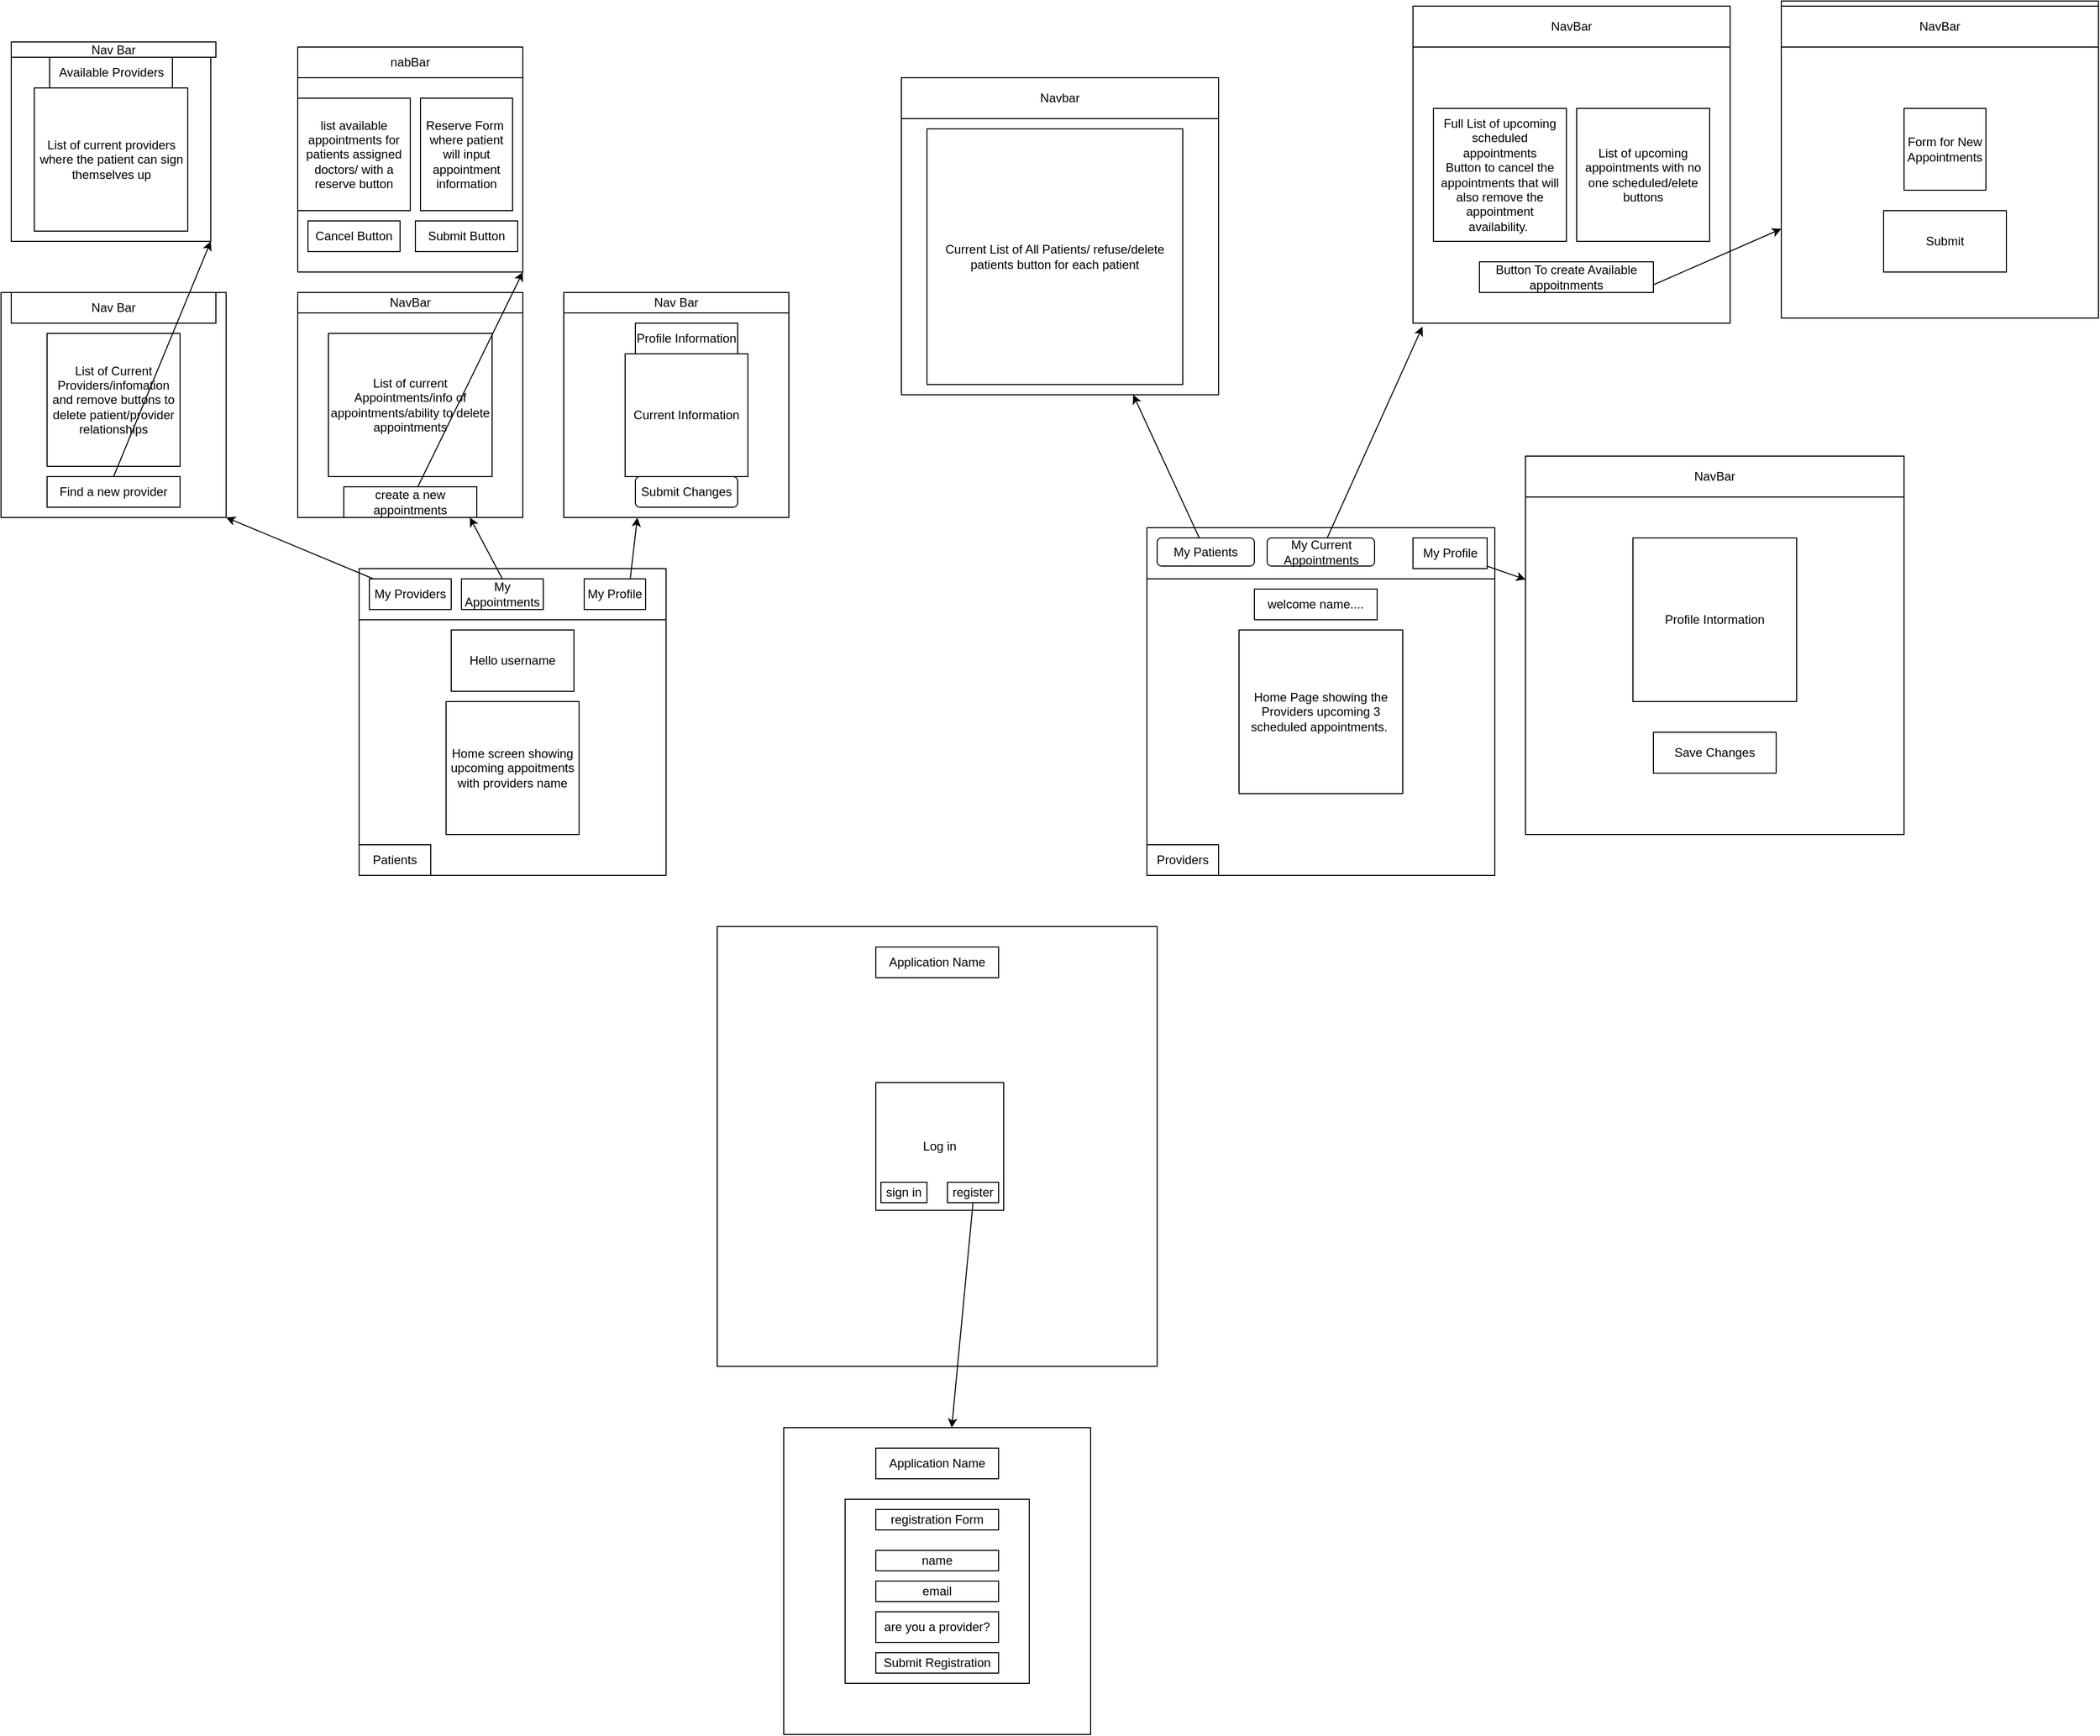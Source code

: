 <mxfile>
    <diagram id="_ZRRMgh1mHAzexx4Y8N-" name="Page-1">
        <mxGraphModel dx="4343" dy="3007" grid="1" gridSize="10" guides="1" tooltips="1" connect="1" arrows="1" fold="1" page="1" pageScale="1" pageWidth="850" pageHeight="1100" math="0" shadow="0">
            <root>
                <mxCell id="0"/>
                <mxCell id="1" parent="0"/>
                <mxCell id="2" value="" style="whiteSpace=wrap;html=1;aspect=fixed;" parent="1" vertex="1">
                    <mxGeometry x="190" y="250" width="430" height="430" as="geometry"/>
                </mxCell>
                <mxCell id="3" value="Application Name&lt;br&gt;" style="rounded=0;whiteSpace=wrap;html=1;" parent="1" vertex="1">
                    <mxGeometry x="345" y="270" width="120" height="30" as="geometry"/>
                </mxCell>
                <mxCell id="4" value="Log in" style="whiteSpace=wrap;html=1;aspect=fixed;" parent="1" vertex="1">
                    <mxGeometry x="345" y="402.5" width="125" height="125" as="geometry"/>
                </mxCell>
                <mxCell id="5" value="sign in" style="rounded=0;whiteSpace=wrap;html=1;" parent="1" vertex="1">
                    <mxGeometry x="350" y="500" width="45" height="20" as="geometry"/>
                </mxCell>
                <mxCell id="18" style="edgeStyle=none;html=1;exitX=0.5;exitY=1;exitDx=0;exitDy=0;" parent="1" source="6" target="8" edge="1">
                    <mxGeometry relative="1" as="geometry"/>
                </mxCell>
                <mxCell id="6" value="register" style="rounded=0;whiteSpace=wrap;html=1;" parent="1" vertex="1">
                    <mxGeometry x="415" y="500" width="50" height="20" as="geometry"/>
                </mxCell>
                <mxCell id="8" value="" style="whiteSpace=wrap;html=1;aspect=fixed;" parent="1" vertex="1">
                    <mxGeometry x="255" y="740" width="300" height="300" as="geometry"/>
                </mxCell>
                <mxCell id="9" value="Application Name" style="rounded=0;whiteSpace=wrap;html=1;" parent="1" vertex="1">
                    <mxGeometry x="345" y="760" width="120" height="30" as="geometry"/>
                </mxCell>
                <mxCell id="10" value="" style="whiteSpace=wrap;html=1;aspect=fixed;" parent="1" vertex="1">
                    <mxGeometry x="315" y="810" width="180" height="180" as="geometry"/>
                </mxCell>
                <mxCell id="11" value="registration Form" style="rounded=0;whiteSpace=wrap;html=1;" parent="1" vertex="1">
                    <mxGeometry x="345" y="820" width="120" height="20" as="geometry"/>
                </mxCell>
                <mxCell id="12" value="name" style="rounded=0;whiteSpace=wrap;html=1;" parent="1" vertex="1">
                    <mxGeometry x="345" y="860" width="120" height="20" as="geometry"/>
                </mxCell>
                <mxCell id="13" value="email" style="rounded=0;whiteSpace=wrap;html=1;" parent="1" vertex="1">
                    <mxGeometry x="345" y="890" width="120" height="20" as="geometry"/>
                </mxCell>
                <mxCell id="14" value="are you a provider?" style="rounded=0;whiteSpace=wrap;html=1;" parent="1" vertex="1">
                    <mxGeometry x="345" y="920" width="120" height="30" as="geometry"/>
                </mxCell>
                <mxCell id="15" value="Submit Registration" style="rounded=0;whiteSpace=wrap;html=1;" parent="1" vertex="1">
                    <mxGeometry x="345" y="960" width="120" height="20" as="geometry"/>
                </mxCell>
                <mxCell id="16" value="" style="whiteSpace=wrap;html=1;aspect=fixed;" parent="1" vertex="1">
                    <mxGeometry x="-160" y="-100" width="300" height="300" as="geometry"/>
                </mxCell>
                <mxCell id="17" value="" style="whiteSpace=wrap;html=1;aspect=fixed;" parent="1" vertex="1">
                    <mxGeometry x="610" y="-140" width="340" height="340" as="geometry"/>
                </mxCell>
                <mxCell id="19" value="" style="rounded=0;whiteSpace=wrap;html=1;" parent="1" vertex="1">
                    <mxGeometry x="-160" y="-100" width="300" height="50" as="geometry"/>
                </mxCell>
                <mxCell id="20" value="" style="rounded=0;whiteSpace=wrap;html=1;" parent="1" vertex="1">
                    <mxGeometry x="610" y="-140" width="340" height="50" as="geometry"/>
                </mxCell>
                <mxCell id="21" value="Patients" style="rounded=0;whiteSpace=wrap;html=1;" parent="1" vertex="1">
                    <mxGeometry x="-160" y="170" width="70" height="30" as="geometry"/>
                </mxCell>
                <mxCell id="22" value="Providers" style="rounded=0;whiteSpace=wrap;html=1;" parent="1" vertex="1">
                    <mxGeometry x="610" y="170" width="70" height="30" as="geometry"/>
                </mxCell>
                <mxCell id="42" style="edgeStyle=none;html=1;entryX=1;entryY=1;entryDx=0;entryDy=0;" parent="1" source="23" target="26" edge="1">
                    <mxGeometry relative="1" as="geometry"/>
                </mxCell>
                <mxCell id="23" value="My Providers" style="rounded=0;whiteSpace=wrap;html=1;" parent="1" vertex="1">
                    <mxGeometry x="-150" y="-90" width="80" height="30" as="geometry"/>
                </mxCell>
                <mxCell id="41" style="edgeStyle=none;html=1;exitX=0.5;exitY=0;exitDx=0;exitDy=0;" parent="1" source="24" target="27" edge="1">
                    <mxGeometry relative="1" as="geometry"/>
                </mxCell>
                <mxCell id="24" value="My Appointments" style="rounded=0;whiteSpace=wrap;html=1;" parent="1" vertex="1">
                    <mxGeometry x="-60" y="-90" width="80" height="30" as="geometry"/>
                </mxCell>
                <mxCell id="29" style="edgeStyle=none;html=1;exitX=0.75;exitY=0;exitDx=0;exitDy=0;entryX=0.327;entryY=1;entryDx=0;entryDy=0;entryPerimeter=0;" parent="1" source="25" target="28" edge="1">
                    <mxGeometry relative="1" as="geometry"/>
                </mxCell>
                <mxCell id="25" value="My Profile" style="rounded=0;whiteSpace=wrap;html=1;" parent="1" vertex="1">
                    <mxGeometry x="60" y="-90" width="60" height="30" as="geometry"/>
                </mxCell>
                <mxCell id="26" value="" style="whiteSpace=wrap;html=1;aspect=fixed;" parent="1" vertex="1">
                    <mxGeometry x="-510" y="-370" width="220" height="220" as="geometry"/>
                </mxCell>
                <mxCell id="27" value="" style="whiteSpace=wrap;html=1;aspect=fixed;" parent="1" vertex="1">
                    <mxGeometry x="-220" y="-370" width="220" height="220" as="geometry"/>
                </mxCell>
                <mxCell id="28" value="" style="whiteSpace=wrap;html=1;aspect=fixed;" parent="1" vertex="1">
                    <mxGeometry x="40" y="-370" width="220" height="220" as="geometry"/>
                </mxCell>
                <mxCell id="30" value="Current Information" style="whiteSpace=wrap;html=1;aspect=fixed;" parent="1" vertex="1">
                    <mxGeometry x="100" y="-310" width="120" height="120" as="geometry"/>
                </mxCell>
                <mxCell id="31" value="Profile Information" style="rounded=0;whiteSpace=wrap;html=1;" parent="1" vertex="1">
                    <mxGeometry x="110" y="-340" width="100" height="30" as="geometry"/>
                </mxCell>
                <mxCell id="33" value="Submit Changes" style="rounded=1;whiteSpace=wrap;html=1;" parent="1" vertex="1">
                    <mxGeometry x="110" y="-190" width="100" height="30" as="geometry"/>
                </mxCell>
                <mxCell id="34" value="Nav Bar" style="rounded=0;whiteSpace=wrap;html=1;" parent="1" vertex="1">
                    <mxGeometry x="40" y="-370" width="220" height="20" as="geometry"/>
                </mxCell>
                <mxCell id="35" value="NavBar" style="rounded=0;whiteSpace=wrap;html=1;" parent="1" vertex="1">
                    <mxGeometry x="-220" y="-370" width="220" height="20" as="geometry"/>
                </mxCell>
                <mxCell id="36" value="List of current Appointments/info of appointments/ability to delete appointments" style="rounded=0;whiteSpace=wrap;html=1;" parent="1" vertex="1">
                    <mxGeometry x="-190" y="-330" width="160" height="140" as="geometry"/>
                </mxCell>
                <mxCell id="77" style="edgeStyle=none;html=1;entryX=1;entryY=1;entryDx=0;entryDy=0;" parent="1" source="37" target="45" edge="1">
                    <mxGeometry relative="1" as="geometry"/>
                </mxCell>
                <mxCell id="37" value="create a new appointments" style="rounded=0;whiteSpace=wrap;html=1;" parent="1" vertex="1">
                    <mxGeometry x="-175" y="-180" width="130" height="30" as="geometry"/>
                </mxCell>
                <mxCell id="38" value="Nav Bar" style="rounded=0;whiteSpace=wrap;html=1;" parent="1" vertex="1">
                    <mxGeometry x="-500" y="-370" width="200" height="30" as="geometry"/>
                </mxCell>
                <mxCell id="39" value="List of Current Providers/infomation and remove buttons to delete patient/provider relationships" style="rounded=0;whiteSpace=wrap;html=1;" parent="1" vertex="1">
                    <mxGeometry x="-465" y="-330" width="130" height="130" as="geometry"/>
                </mxCell>
                <mxCell id="78" style="edgeStyle=none;html=1;exitX=0.5;exitY=0;exitDx=0;exitDy=0;entryX=1;entryY=1;entryDx=0;entryDy=0;" parent="1" source="40" target="51" edge="1">
                    <mxGeometry relative="1" as="geometry"/>
                </mxCell>
                <mxCell id="40" value="Find a new provider" style="rounded=0;whiteSpace=wrap;html=1;" parent="1" vertex="1">
                    <mxGeometry x="-465" y="-190" width="130" height="30" as="geometry"/>
                </mxCell>
                <mxCell id="43" value="Home screen showing upcoming appoitments&lt;br&gt;with providers name&lt;br&gt;" style="whiteSpace=wrap;html=1;aspect=fixed;" parent="1" vertex="1">
                    <mxGeometry x="-75" y="30" width="130" height="130" as="geometry"/>
                </mxCell>
                <mxCell id="44" value="Hello username" style="rounded=0;whiteSpace=wrap;html=1;" parent="1" vertex="1">
                    <mxGeometry x="-70" y="-40" width="120" height="60" as="geometry"/>
                </mxCell>
                <mxCell id="45" value="" style="whiteSpace=wrap;html=1;aspect=fixed;" parent="1" vertex="1">
                    <mxGeometry x="-220" y="-610" width="220" height="220" as="geometry"/>
                </mxCell>
                <mxCell id="46" value="list available appointments for patients assigned doctors/ with a reserve button" style="whiteSpace=wrap;html=1;aspect=fixed;" parent="1" vertex="1">
                    <mxGeometry x="-220" y="-560" width="110" height="110" as="geometry"/>
                </mxCell>
                <mxCell id="47" value="nabBar" style="rounded=0;whiteSpace=wrap;html=1;" parent="1" vertex="1">
                    <mxGeometry x="-220" y="-610" width="220" height="30" as="geometry"/>
                </mxCell>
                <mxCell id="48" value="Reserve Form&amp;nbsp; where patient will input appointment information" style="rounded=0;whiteSpace=wrap;html=1;" parent="1" vertex="1">
                    <mxGeometry x="-100" y="-560" width="90" height="110" as="geometry"/>
                </mxCell>
                <mxCell id="49" value="Cancel Button" style="rounded=0;whiteSpace=wrap;html=1;" parent="1" vertex="1">
                    <mxGeometry x="-210" y="-440" width="90" height="30" as="geometry"/>
                </mxCell>
                <mxCell id="50" value="Submit Button" style="rounded=0;whiteSpace=wrap;html=1;" parent="1" vertex="1">
                    <mxGeometry x="-105" y="-440" width="100" height="30" as="geometry"/>
                </mxCell>
                <mxCell id="51" value="" style="whiteSpace=wrap;html=1;aspect=fixed;" parent="1" vertex="1">
                    <mxGeometry x="-500" y="-615" width="195" height="195" as="geometry"/>
                </mxCell>
                <mxCell id="52" value="List of current providers where the patient can sign themselves up" style="rounded=0;whiteSpace=wrap;html=1;" parent="1" vertex="1">
                    <mxGeometry x="-477.5" y="-570" width="150" height="140" as="geometry"/>
                </mxCell>
                <mxCell id="53" value="Available Providers" style="rounded=0;whiteSpace=wrap;html=1;" parent="1" vertex="1">
                    <mxGeometry x="-462.5" y="-600" width="120" height="30" as="geometry"/>
                </mxCell>
                <mxCell id="54" value="Nav Bar" style="rounded=0;whiteSpace=wrap;html=1;" parent="1" vertex="1">
                    <mxGeometry x="-500" y="-615" width="200" height="15" as="geometry"/>
                </mxCell>
                <mxCell id="55" value="" style="whiteSpace=wrap;html=1;aspect=fixed;" parent="1" vertex="1">
                    <mxGeometry x="370" y="-580" width="310" height="310" as="geometry"/>
                </mxCell>
                <mxCell id="56" value="" style="whiteSpace=wrap;html=1;aspect=fixed;" parent="1" vertex="1">
                    <mxGeometry x="870" y="-650" width="310" height="310" as="geometry"/>
                </mxCell>
                <mxCell id="70" style="edgeStyle=none;html=1;" parent="1" source="57" target="55" edge="1">
                    <mxGeometry relative="1" as="geometry"/>
                </mxCell>
                <mxCell id="57" value="My Patients" style="rounded=1;whiteSpace=wrap;html=1;" parent="1" vertex="1">
                    <mxGeometry x="620" y="-130" width="95" height="27.5" as="geometry"/>
                </mxCell>
                <mxCell id="71" style="edgeStyle=none;html=1;entryX=0.03;entryY=1.011;entryDx=0;entryDy=0;entryPerimeter=0;" parent="1" source="58" target="56" edge="1">
                    <mxGeometry relative="1" as="geometry"/>
                </mxCell>
                <mxCell id="58" value="My Current Appointments" style="rounded=1;whiteSpace=wrap;html=1;" parent="1" vertex="1">
                    <mxGeometry x="727.5" y="-130" width="105" height="27.5" as="geometry"/>
                </mxCell>
                <mxCell id="76" style="edgeStyle=none;html=1;" parent="1" source="60" target="72" edge="1">
                    <mxGeometry relative="1" as="geometry"/>
                </mxCell>
                <mxCell id="60" value="My Profile" style="rounded=1;whiteSpace=wrap;html=1;arcSize=0;" parent="1" vertex="1">
                    <mxGeometry x="870" y="-130" width="72.5" height="30" as="geometry"/>
                </mxCell>
                <mxCell id="62" value="Home Page showing the Providers upcoming 3 scheduled appointments.&amp;nbsp;" style="whiteSpace=wrap;html=1;aspect=fixed;" parent="1" vertex="1">
                    <mxGeometry x="700" y="-40" width="160" height="160" as="geometry"/>
                </mxCell>
                <mxCell id="64" value="welcome name...." style="rounded=0;whiteSpace=wrap;html=1;" parent="1" vertex="1">
                    <mxGeometry x="715" y="-80" width="120" height="30" as="geometry"/>
                </mxCell>
                <mxCell id="65" value="Navbar" style="rounded=0;whiteSpace=wrap;html=1;" parent="1" vertex="1">
                    <mxGeometry x="370" y="-580" width="310" height="40" as="geometry"/>
                </mxCell>
                <mxCell id="66" value="NavBar" style="rounded=0;whiteSpace=wrap;html=1;" parent="1" vertex="1">
                    <mxGeometry x="870" y="-650" width="310" height="40" as="geometry"/>
                </mxCell>
                <mxCell id="67" value="Current List of All Patients/ refuse/delete patients button for each patient" style="whiteSpace=wrap;html=1;aspect=fixed;" parent="1" vertex="1">
                    <mxGeometry x="395" y="-530" width="250" height="250" as="geometry"/>
                </mxCell>
                <mxCell id="68" value="Full List of upcoming scheduled appointments&lt;br&gt;Button to cancel the appointments that will also remove the appointment availability.&amp;nbsp;" style="whiteSpace=wrap;html=1;aspect=fixed;" parent="1" vertex="1">
                    <mxGeometry x="890" y="-550" width="130" height="130" as="geometry"/>
                </mxCell>
                <mxCell id="69" value="List of upcoming appointments with no one scheduled/elete buttons" style="whiteSpace=wrap;html=1;aspect=fixed;" parent="1" vertex="1">
                    <mxGeometry x="1030" y="-550" width="130" height="130" as="geometry"/>
                </mxCell>
                <mxCell id="72" value="" style="whiteSpace=wrap;html=1;aspect=fixed;" parent="1" vertex="1">
                    <mxGeometry x="980" y="-210" width="370" height="370" as="geometry"/>
                </mxCell>
                <mxCell id="73" value="NavBar" style="rounded=0;whiteSpace=wrap;html=1;" parent="1" vertex="1">
                    <mxGeometry x="980" y="-210" width="370" height="40" as="geometry"/>
                </mxCell>
                <mxCell id="74" value="Profile Intormation" style="whiteSpace=wrap;html=1;aspect=fixed;" parent="1" vertex="1">
                    <mxGeometry x="1085" y="-130" width="160" height="160" as="geometry"/>
                </mxCell>
                <mxCell id="75" value="Save Changes" style="rounded=0;whiteSpace=wrap;html=1;" parent="1" vertex="1">
                    <mxGeometry x="1105" y="60" width="120" height="40" as="geometry"/>
                </mxCell>
                <mxCell id="82" style="edgeStyle=none;html=1;exitX=1;exitY=0.75;exitDx=0;exitDy=0;" edge="1" parent="1" source="79" target="80">
                    <mxGeometry relative="1" as="geometry"/>
                </mxCell>
                <mxCell id="79" value="Button To create Available appoitnments" style="rounded=0;whiteSpace=wrap;html=1;" vertex="1" parent="1">
                    <mxGeometry x="935" y="-400" width="170" height="30" as="geometry"/>
                </mxCell>
                <mxCell id="80" value="" style="whiteSpace=wrap;html=1;aspect=fixed;" vertex="1" parent="1">
                    <mxGeometry x="1230" y="-655" width="310" height="310" as="geometry"/>
                </mxCell>
                <mxCell id="81" value="NavBar" style="rounded=0;whiteSpace=wrap;html=1;" vertex="1" parent="1">
                    <mxGeometry x="1230" y="-650" width="310" height="40" as="geometry"/>
                </mxCell>
                <mxCell id="83" value="Form for New Appointments" style="whiteSpace=wrap;html=1;aspect=fixed;" vertex="1" parent="1">
                    <mxGeometry x="1350" y="-550" width="80" height="80" as="geometry"/>
                </mxCell>
                <mxCell id="84" value="Submit" style="rounded=0;whiteSpace=wrap;html=1;" vertex="1" parent="1">
                    <mxGeometry x="1330" y="-450" width="120" height="60" as="geometry"/>
                </mxCell>
            </root>
        </mxGraphModel>
    </diagram>
</mxfile>